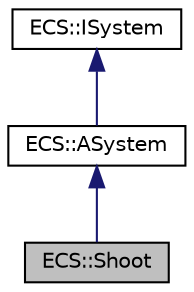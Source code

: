 digraph "ECS::Shoot"
{
 // LATEX_PDF_SIZE
  edge [fontname="Helvetica",fontsize="10",labelfontname="Helvetica",labelfontsize="10"];
  node [fontname="Helvetica",fontsize="10",shape=record];
  Node1 [label="ECS::Shoot",height=0.2,width=0.4,color="black", fillcolor="grey75", style="filled", fontcolor="black",tooltip=" "];
  Node2 -> Node1 [dir="back",color="midnightblue",fontsize="10",style="solid",fontname="Helvetica"];
  Node2 [label="ECS::ASystem",height=0.2,width=0.4,color="black", fillcolor="white", style="filled",URL="$classECS_1_1ASystem.html",tooltip=" "];
  Node3 -> Node2 [dir="back",color="midnightblue",fontsize="10",style="solid",fontname="Helvetica"];
  Node3 [label="ECS::ISystem",height=0.2,width=0.4,color="black", fillcolor="white", style="filled",URL="$classECS_1_1ISystem.html",tooltip=" "];
}
